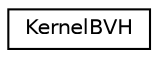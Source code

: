 digraph G
{
  edge [fontname="Helvetica",fontsize="10",labelfontname="Helvetica",labelfontsize="10"];
  node [fontname="Helvetica",fontsize="10",shape=record];
  rankdir=LR;
  Node1 [label="KernelBVH",height=0.2,width=0.4,color="black", fillcolor="white", style="filled",URL="$db/dfc/structKernelBVH.html"];
}
